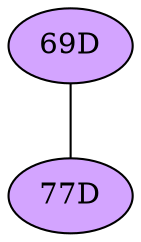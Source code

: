 // The Round Table
graph {
	"69D" [fillcolor="#D3A4FF" style=radial]
	"77D" [fillcolor="#D3A4FF" style=radial]
	"69D" -- "77D" [penwidth=1]
}

